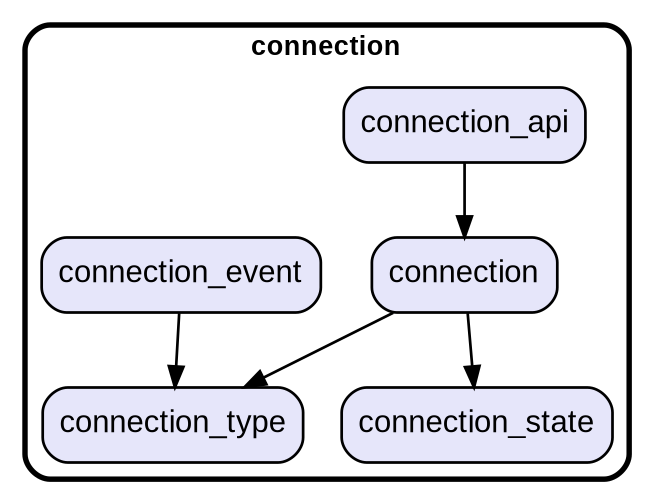 digraph "" {
  graph [style=rounded fontname="Arial Black" fontsize=13 penwidth=2.6];
  node [shape=rect style="filled,rounded" fontname=Arial fontsize=15 fillcolor=Lavender penwidth=1.3];
  edge [penwidth=1.3];
  "/connection.dart" [label="connection"];
  "/connection_api.dart" [label="connection_api"];
  "/connection_event.dart" [label="connection_event"];
  "/connection_state.dart" [label="connection_state"];
  "/connection_type.dart" [label="connection_type"];
  subgraph "cluster~" {
    label="connection";
    "/connection.dart";
    "/connection_api.dart";
    "/connection_event.dart";
    "/connection_state.dart";
    "/connection_type.dart";
  }
  "/connection.dart" -> "/connection_state.dart";
  "/connection.dart" -> "/connection_type.dart";
  "/connection_api.dart" -> "/connection.dart";
  "/connection_event.dart" -> "/connection_type.dart";
}
